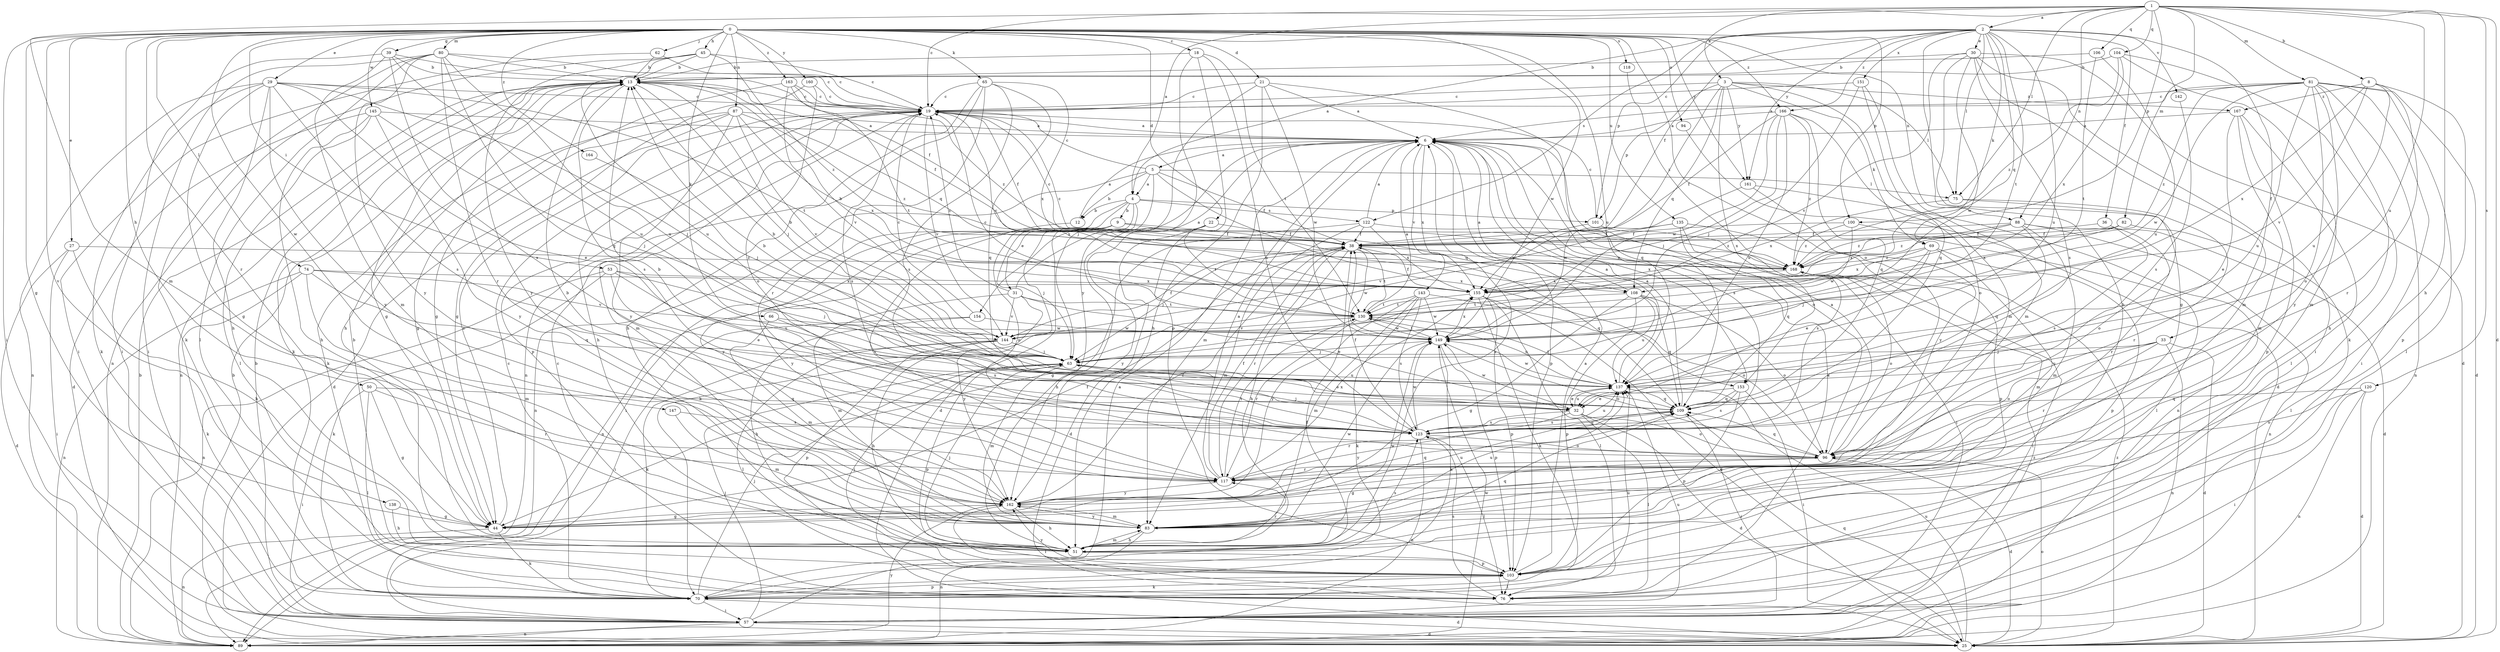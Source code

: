 strict digraph  {
0;
1;
2;
3;
4;
5;
6;
8;
9;
12;
13;
18;
19;
21;
22;
25;
27;
29;
30;
31;
32;
33;
36;
38;
39;
44;
45;
50;
51;
53;
57;
62;
63;
65;
66;
69;
70;
74;
75;
76;
80;
81;
82;
83;
87;
88;
89;
94;
96;
100;
101;
103;
104;
106;
108;
109;
117;
118;
120;
122;
123;
130;
135;
137;
138;
142;
143;
144;
145;
147;
149;
151;
153;
154;
155;
160;
161;
162;
163;
164;
166;
167;
168;
0 -> 18  [label=c];
0 -> 21  [label=d];
0 -> 22  [label=d];
0 -> 27  [label=e];
0 -> 29  [label=e];
0 -> 39  [label=g];
0 -> 44  [label=g];
0 -> 45  [label=h];
0 -> 50  [label=h];
0 -> 53  [label=i];
0 -> 57  [label=i];
0 -> 62  [label=j];
0 -> 65  [label=k];
0 -> 66  [label=k];
0 -> 74  [label=l];
0 -> 80  [label=m];
0 -> 87  [label=n];
0 -> 88  [label=n];
0 -> 94  [label=o];
0 -> 96  [label=o];
0 -> 100  [label=p];
0 -> 117  [label=r];
0 -> 118  [label=s];
0 -> 135  [label=u];
0 -> 137  [label=u];
0 -> 138  [label=v];
0 -> 145  [label=w];
0 -> 147  [label=w];
0 -> 149  [label=w];
0 -> 160  [label=y];
0 -> 161  [label=y];
0 -> 163  [label=z];
0 -> 164  [label=z];
0 -> 166  [label=z];
1 -> 2  [label=a];
1 -> 3  [label=a];
1 -> 4  [label=a];
1 -> 8  [label=b];
1 -> 19  [label=c];
1 -> 25  [label=d];
1 -> 51  [label=h];
1 -> 75  [label=l];
1 -> 81  [label=m];
1 -> 82  [label=m];
1 -> 83  [label=m];
1 -> 88  [label=n];
1 -> 100  [label=p];
1 -> 104  [label=q];
1 -> 106  [label=q];
1 -> 120  [label=s];
1 -> 137  [label=u];
2 -> 4  [label=a];
2 -> 30  [label=e];
2 -> 33  [label=f];
2 -> 36  [label=f];
2 -> 38  [label=f];
2 -> 51  [label=h];
2 -> 69  [label=k];
2 -> 75  [label=l];
2 -> 101  [label=p];
2 -> 108  [label=q];
2 -> 122  [label=s];
2 -> 130  [label=t];
2 -> 137  [label=u];
2 -> 142  [label=v];
2 -> 151  [label=x];
2 -> 161  [label=y];
2 -> 166  [label=z];
3 -> 19  [label=c];
3 -> 63  [label=j];
3 -> 69  [label=k];
3 -> 75  [label=l];
3 -> 83  [label=m];
3 -> 101  [label=p];
3 -> 108  [label=q];
3 -> 153  [label=x];
3 -> 161  [label=y];
3 -> 167  [label=z];
4 -> 9  [label=b];
4 -> 12  [label=b];
4 -> 31  [label=e];
4 -> 57  [label=i];
4 -> 70  [label=k];
4 -> 101  [label=p];
4 -> 122  [label=s];
4 -> 162  [label=y];
5 -> 4  [label=a];
5 -> 12  [label=b];
5 -> 19  [label=c];
5 -> 25  [label=d];
5 -> 38  [label=f];
5 -> 75  [label=l];
5 -> 89  [label=n];
5 -> 153  [label=x];
6 -> 5  [label=a];
6 -> 83  [label=m];
6 -> 96  [label=o];
6 -> 103  [label=p];
6 -> 123  [label=s];
6 -> 143  [label=v];
6 -> 153  [label=x];
6 -> 154  [label=x];
6 -> 155  [label=x];
8 -> 103  [label=p];
8 -> 117  [label=r];
8 -> 137  [label=u];
8 -> 144  [label=v];
8 -> 155  [label=x];
8 -> 167  [label=z];
9 -> 38  [label=f];
9 -> 63  [label=j];
9 -> 89  [label=n];
9 -> 96  [label=o];
9 -> 108  [label=q];
9 -> 162  [label=y];
12 -> 6  [label=a];
12 -> 117  [label=r];
13 -> 19  [label=c];
13 -> 38  [label=f];
13 -> 44  [label=g];
13 -> 51  [label=h];
13 -> 63  [label=j];
13 -> 70  [label=k];
13 -> 89  [label=n];
13 -> 108  [label=q];
13 -> 123  [label=s];
18 -> 13  [label=b];
18 -> 103  [label=p];
18 -> 123  [label=s];
18 -> 130  [label=t];
18 -> 162  [label=y];
19 -> 6  [label=a];
19 -> 38  [label=f];
19 -> 51  [label=h];
19 -> 83  [label=m];
19 -> 103  [label=p];
19 -> 123  [label=s];
19 -> 144  [label=v];
21 -> 6  [label=a];
21 -> 19  [label=c];
21 -> 51  [label=h];
21 -> 63  [label=j];
21 -> 109  [label=q];
21 -> 149  [label=w];
22 -> 25  [label=d];
22 -> 38  [label=f];
22 -> 51  [label=h];
22 -> 130  [label=t];
22 -> 162  [label=y];
25 -> 13  [label=b];
25 -> 96  [label=o];
25 -> 109  [label=q];
25 -> 137  [label=u];
25 -> 168  [label=z];
27 -> 25  [label=d];
27 -> 51  [label=h];
27 -> 57  [label=i];
27 -> 168  [label=z];
29 -> 19  [label=c];
29 -> 32  [label=e];
29 -> 44  [label=g];
29 -> 51  [label=h];
29 -> 63  [label=j];
29 -> 70  [label=k];
29 -> 89  [label=n];
29 -> 123  [label=s];
29 -> 130  [label=t];
29 -> 162  [label=y];
30 -> 13  [label=b];
30 -> 25  [label=d];
30 -> 44  [label=g];
30 -> 57  [label=i];
30 -> 83  [label=m];
30 -> 123  [label=s];
30 -> 144  [label=v];
30 -> 149  [label=w];
31 -> 6  [label=a];
31 -> 19  [label=c];
31 -> 32  [label=e];
31 -> 83  [label=m];
31 -> 130  [label=t];
31 -> 144  [label=v];
31 -> 162  [label=y];
32 -> 25  [label=d];
32 -> 76  [label=l];
32 -> 96  [label=o];
32 -> 123  [label=s];
32 -> 137  [label=u];
32 -> 149  [label=w];
32 -> 162  [label=y];
33 -> 25  [label=d];
33 -> 63  [label=j];
33 -> 89  [label=n];
33 -> 96  [label=o];
33 -> 117  [label=r];
33 -> 137  [label=u];
36 -> 38  [label=f];
36 -> 117  [label=r];
36 -> 123  [label=s];
38 -> 19  [label=c];
38 -> 51  [label=h];
38 -> 63  [label=j];
38 -> 109  [label=q];
38 -> 117  [label=r];
38 -> 130  [label=t];
38 -> 149  [label=w];
38 -> 168  [label=z];
39 -> 13  [label=b];
39 -> 38  [label=f];
39 -> 57  [label=i];
39 -> 83  [label=m];
39 -> 123  [label=s];
39 -> 137  [label=u];
44 -> 19  [label=c];
44 -> 38  [label=f];
44 -> 70  [label=k];
44 -> 89  [label=n];
44 -> 137  [label=u];
45 -> 13  [label=b];
45 -> 19  [label=c];
45 -> 89  [label=n];
45 -> 137  [label=u];
45 -> 162  [label=y];
45 -> 168  [label=z];
50 -> 44  [label=g];
50 -> 57  [label=i];
50 -> 76  [label=l];
50 -> 109  [label=q];
50 -> 117  [label=r];
51 -> 6  [label=a];
51 -> 63  [label=j];
51 -> 83  [label=m];
51 -> 103  [label=p];
51 -> 109  [label=q];
51 -> 117  [label=r];
51 -> 123  [label=s];
51 -> 149  [label=w];
53 -> 32  [label=e];
53 -> 63  [label=j];
53 -> 70  [label=k];
53 -> 89  [label=n];
53 -> 137  [label=u];
53 -> 155  [label=x];
57 -> 6  [label=a];
57 -> 13  [label=b];
57 -> 25  [label=d];
57 -> 63  [label=j];
57 -> 89  [label=n];
57 -> 137  [label=u];
62 -> 13  [label=b];
62 -> 19  [label=c];
62 -> 57  [label=i];
63 -> 13  [label=b];
63 -> 32  [label=e];
63 -> 83  [label=m];
63 -> 103  [label=p];
63 -> 137  [label=u];
65 -> 19  [label=c];
65 -> 51  [label=h];
65 -> 89  [label=n];
65 -> 109  [label=q];
65 -> 117  [label=r];
65 -> 123  [label=s];
65 -> 155  [label=x];
66 -> 83  [label=m];
66 -> 123  [label=s];
66 -> 149  [label=w];
69 -> 32  [label=e];
69 -> 63  [label=j];
69 -> 83  [label=m];
69 -> 103  [label=p];
69 -> 155  [label=x];
69 -> 168  [label=z];
70 -> 19  [label=c];
70 -> 25  [label=d];
70 -> 38  [label=f];
70 -> 57  [label=i];
70 -> 63  [label=j];
70 -> 103  [label=p];
70 -> 137  [label=u];
74 -> 70  [label=k];
74 -> 83  [label=m];
74 -> 89  [label=n];
74 -> 109  [label=q];
74 -> 144  [label=v];
74 -> 155  [label=x];
75 -> 96  [label=o];
75 -> 117  [label=r];
75 -> 155  [label=x];
76 -> 6  [label=a];
76 -> 19  [label=c];
76 -> 123  [label=s];
80 -> 13  [label=b];
80 -> 19  [label=c];
80 -> 57  [label=i];
80 -> 70  [label=k];
80 -> 76  [label=l];
80 -> 109  [label=q];
80 -> 117  [label=r];
80 -> 137  [label=u];
80 -> 162  [label=y];
81 -> 6  [label=a];
81 -> 19  [label=c];
81 -> 25  [label=d];
81 -> 51  [label=h];
81 -> 57  [label=i];
81 -> 76  [label=l];
81 -> 89  [label=n];
81 -> 96  [label=o];
81 -> 137  [label=u];
81 -> 149  [label=w];
81 -> 162  [label=y];
81 -> 168  [label=z];
82 -> 38  [label=f];
82 -> 76  [label=l];
82 -> 155  [label=x];
82 -> 168  [label=z];
83 -> 51  [label=h];
83 -> 89  [label=n];
83 -> 137  [label=u];
83 -> 149  [label=w];
83 -> 162  [label=y];
87 -> 6  [label=a];
87 -> 25  [label=d];
87 -> 44  [label=g];
87 -> 70  [label=k];
87 -> 144  [label=v];
87 -> 155  [label=x];
87 -> 162  [label=y];
87 -> 168  [label=z];
88 -> 25  [label=d];
88 -> 38  [label=f];
88 -> 83  [label=m];
88 -> 89  [label=n];
88 -> 109  [label=q];
88 -> 155  [label=x];
88 -> 168  [label=z];
89 -> 13  [label=b];
89 -> 149  [label=w];
89 -> 162  [label=y];
89 -> 168  [label=z];
94 -> 25  [label=d];
96 -> 6  [label=a];
96 -> 25  [label=d];
96 -> 44  [label=g];
96 -> 109  [label=q];
96 -> 117  [label=r];
100 -> 38  [label=f];
100 -> 76  [label=l];
100 -> 149  [label=w];
100 -> 168  [label=z];
101 -> 19  [label=c];
101 -> 57  [label=i];
101 -> 155  [label=x];
103 -> 6  [label=a];
103 -> 13  [label=b];
103 -> 63  [label=j];
103 -> 70  [label=k];
103 -> 76  [label=l];
103 -> 162  [label=y];
104 -> 13  [label=b];
104 -> 70  [label=k];
104 -> 83  [label=m];
104 -> 155  [label=x];
104 -> 168  [label=z];
106 -> 13  [label=b];
106 -> 130  [label=t];
106 -> 137  [label=u];
108 -> 6  [label=a];
108 -> 44  [label=g];
108 -> 96  [label=o];
108 -> 103  [label=p];
108 -> 109  [label=q];
108 -> 130  [label=t];
108 -> 137  [label=u];
109 -> 6  [label=a];
109 -> 57  [label=i];
109 -> 117  [label=r];
109 -> 123  [label=s];
117 -> 6  [label=a];
117 -> 13  [label=b];
117 -> 38  [label=f];
117 -> 130  [label=t];
117 -> 155  [label=x];
117 -> 162  [label=y];
118 -> 168  [label=z];
120 -> 25  [label=d];
120 -> 57  [label=i];
120 -> 89  [label=n];
120 -> 96  [label=o];
120 -> 109  [label=q];
122 -> 6  [label=a];
122 -> 38  [label=f];
122 -> 44  [label=g];
122 -> 83  [label=m];
122 -> 155  [label=x];
122 -> 168  [label=z];
123 -> 13  [label=b];
123 -> 38  [label=f];
123 -> 63  [label=j];
123 -> 76  [label=l];
123 -> 89  [label=n];
123 -> 96  [label=o];
123 -> 109  [label=q];
123 -> 137  [label=u];
123 -> 149  [label=w];
130 -> 6  [label=a];
130 -> 19  [label=c];
130 -> 117  [label=r];
130 -> 137  [label=u];
130 -> 144  [label=v];
130 -> 149  [label=w];
135 -> 38  [label=f];
135 -> 103  [label=p];
135 -> 109  [label=q];
135 -> 123  [label=s];
135 -> 144  [label=v];
137 -> 6  [label=a];
137 -> 13  [label=b];
137 -> 32  [label=e];
137 -> 109  [label=q];
137 -> 130  [label=t];
137 -> 149  [label=w];
138 -> 44  [label=g];
138 -> 51  [label=h];
142 -> 123  [label=s];
143 -> 70  [label=k];
143 -> 83  [label=m];
143 -> 96  [label=o];
143 -> 123  [label=s];
143 -> 130  [label=t];
143 -> 149  [label=w];
143 -> 162  [label=y];
144 -> 13  [label=b];
144 -> 38  [label=f];
144 -> 51  [label=h];
144 -> 63  [label=j];
144 -> 70  [label=k];
144 -> 76  [label=l];
144 -> 103  [label=p];
145 -> 6  [label=a];
145 -> 25  [label=d];
145 -> 51  [label=h];
145 -> 63  [label=j];
145 -> 76  [label=l];
145 -> 162  [label=y];
147 -> 83  [label=m];
147 -> 123  [label=s];
149 -> 63  [label=j];
149 -> 70  [label=k];
149 -> 96  [label=o];
149 -> 103  [label=p];
149 -> 130  [label=t];
149 -> 155  [label=x];
151 -> 19  [label=c];
151 -> 63  [label=j];
151 -> 83  [label=m];
151 -> 109  [label=q];
153 -> 32  [label=e];
153 -> 57  [label=i];
153 -> 103  [label=p];
153 -> 109  [label=q];
153 -> 123  [label=s];
154 -> 19  [label=c];
154 -> 51  [label=h];
154 -> 57  [label=i];
154 -> 149  [label=w];
155 -> 13  [label=b];
155 -> 19  [label=c];
155 -> 25  [label=d];
155 -> 38  [label=f];
155 -> 70  [label=k];
155 -> 76  [label=l];
155 -> 103  [label=p];
155 -> 130  [label=t];
160 -> 19  [label=c];
160 -> 44  [label=g];
160 -> 96  [label=o];
161 -> 89  [label=n];
161 -> 149  [label=w];
161 -> 162  [label=y];
162 -> 38  [label=f];
162 -> 44  [label=g];
162 -> 51  [label=h];
162 -> 76  [label=l];
162 -> 83  [label=m];
162 -> 109  [label=q];
163 -> 19  [label=c];
163 -> 44  [label=g];
163 -> 130  [label=t];
163 -> 144  [label=v];
163 -> 168  [label=z];
164 -> 63  [label=j];
166 -> 6  [label=a];
166 -> 38  [label=f];
166 -> 63  [label=j];
166 -> 96  [label=o];
166 -> 109  [label=q];
166 -> 137  [label=u];
166 -> 149  [label=w];
166 -> 168  [label=z];
167 -> 6  [label=a];
167 -> 32  [label=e];
167 -> 76  [label=l];
167 -> 83  [label=m];
167 -> 103  [label=p];
168 -> 19  [label=c];
168 -> 57  [label=i];
168 -> 96  [label=o];
168 -> 155  [label=x];
}

